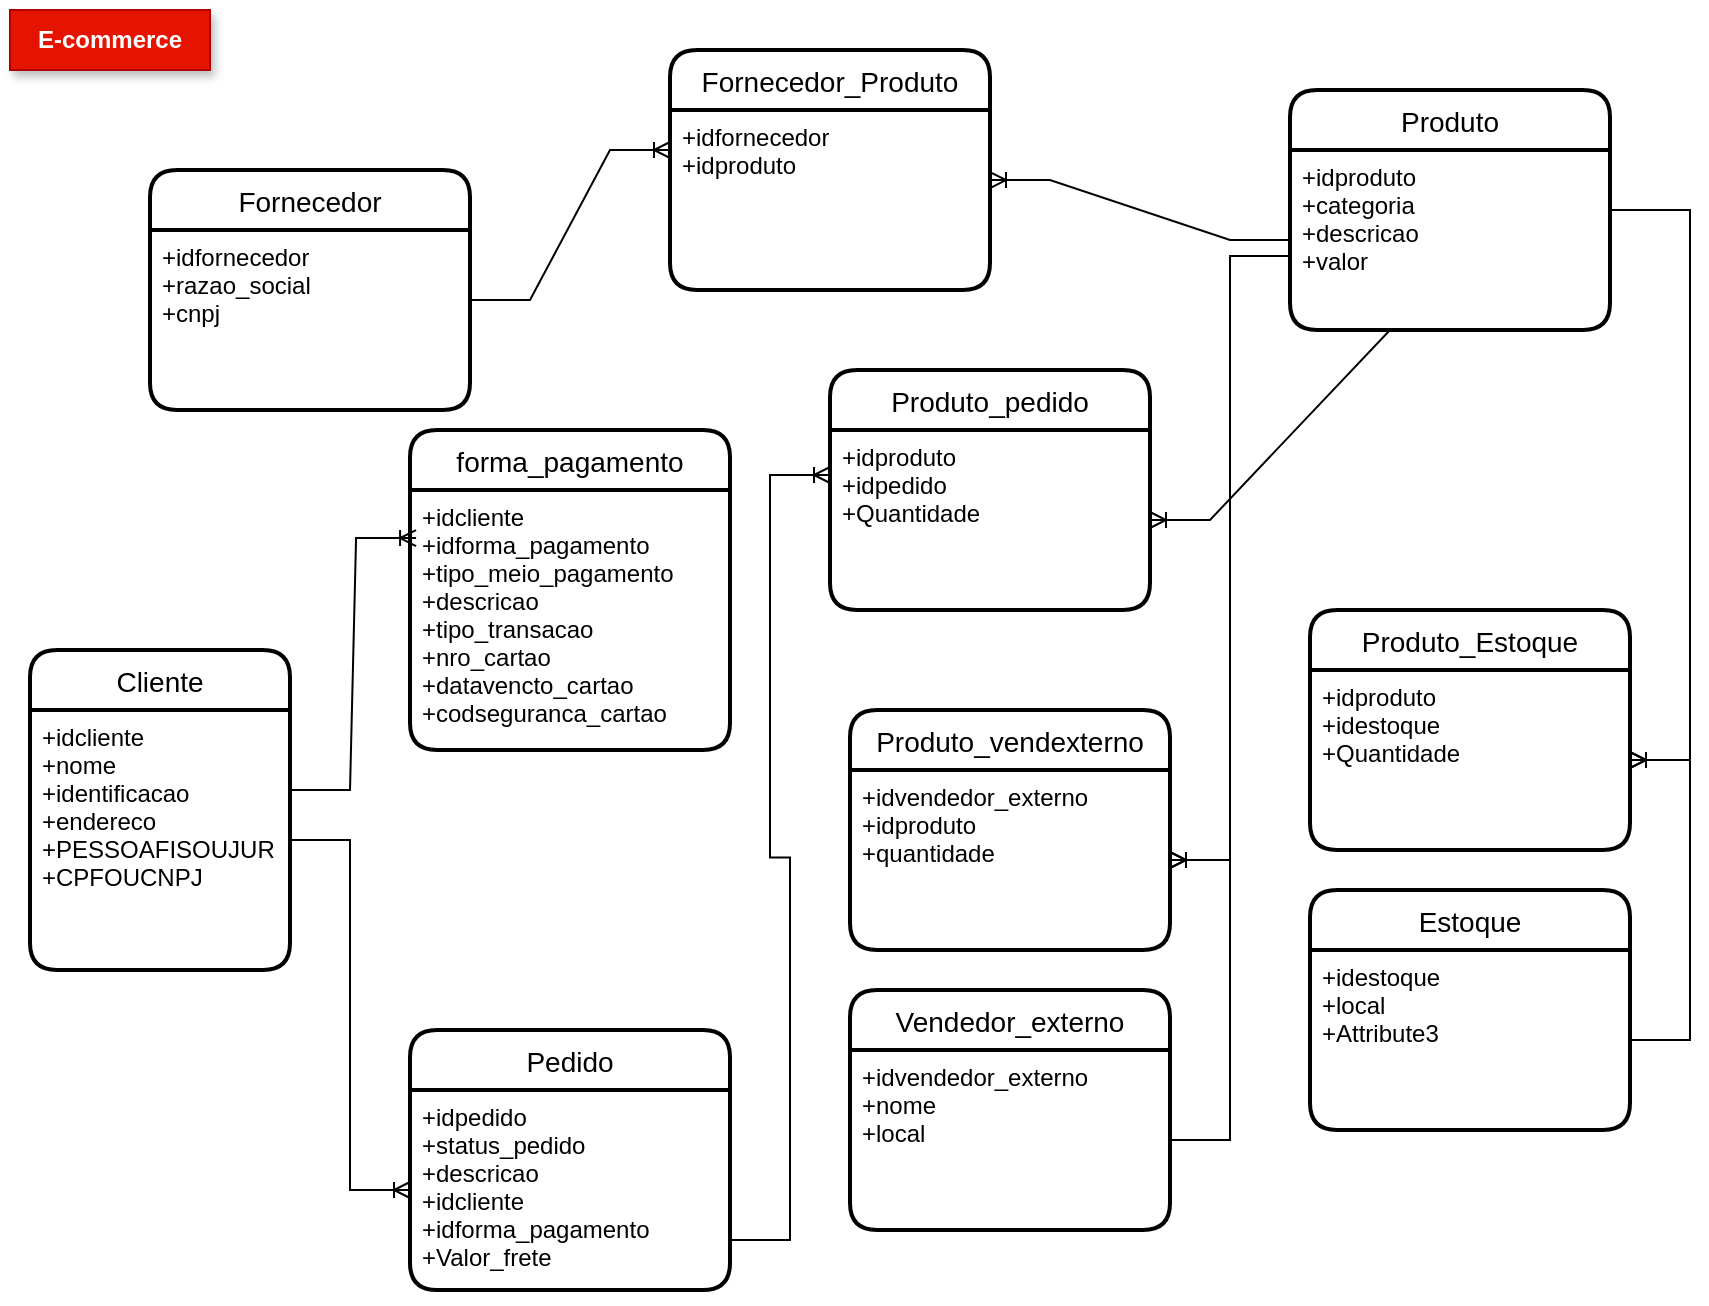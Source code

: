 <mxfile version="20.2.7" type="github">
  <diagram id="hjQEk2aGXQuzPXKw7d9e" name="Page-1">
    <mxGraphModel dx="1422" dy="794" grid="1" gridSize="10" guides="1" tooltips="1" connect="1" arrows="1" fold="1" page="1" pageScale="1" pageWidth="850" pageHeight="1100" math="0" shadow="0">
      <root>
        <mxCell id="0" />
        <mxCell id="1" parent="0" />
        <mxCell id="rAXpbDuw74adzzuLmVcN-1" value="E-commerce" style="text;html=1;strokeColor=#B20000;fillColor=#e51400;align=center;verticalAlign=middle;whiteSpace=wrap;rounded=0;glass=0;shadow=1;sketch=0;fontStyle=1;labelBackgroundColor=none;labelBorderColor=none;fontColor=#ffffff;" vertex="1" parent="1">
          <mxGeometry width="100" height="30" as="geometry" />
        </mxCell>
        <mxCell id="rAXpbDuw74adzzuLmVcN-17" value="Cliente" style="swimlane;childLayout=stackLayout;horizontal=1;startSize=30;horizontalStack=0;rounded=1;fontSize=14;fontStyle=0;strokeWidth=2;resizeParent=0;resizeLast=1;shadow=0;dashed=0;align=center;glass=0;labelBackgroundColor=none;labelBorderColor=none;sketch=0;fillStyle=auto;fontColor=#000000;fillColor=#FFFFFF;gradientColor=none;" vertex="1" parent="1">
          <mxGeometry x="10" y="320" width="130" height="160" as="geometry" />
        </mxCell>
        <mxCell id="rAXpbDuw74adzzuLmVcN-18" value="+idcliente&#xa;+nome&#xa;+identificacao&#xa;+endereco&#xa;+PESSOAFISOUJUR&#xa;+CPFOUCNPJ" style="align=left;strokeColor=none;fillColor=none;spacingLeft=4;fontSize=12;verticalAlign=top;resizable=0;rotatable=0;part=1;rounded=0;shadow=1;glass=0;labelBackgroundColor=none;labelBorderColor=none;sketch=0;fillStyle=auto;fontColor=#000000;" vertex="1" parent="rAXpbDuw74adzzuLmVcN-17">
          <mxGeometry y="30" width="130" height="130" as="geometry" />
        </mxCell>
        <mxCell id="rAXpbDuw74adzzuLmVcN-19" value="Produto" style="swimlane;childLayout=stackLayout;horizontal=1;startSize=30;horizontalStack=0;rounded=1;fontSize=14;fontStyle=0;strokeWidth=2;resizeParent=0;resizeLast=1;shadow=0;dashed=0;align=center;glass=0;labelBackgroundColor=none;labelBorderColor=none;sketch=0;fillStyle=auto;fontColor=#000000;fillColor=#FFFFFF;gradientColor=none;" vertex="1" parent="1">
          <mxGeometry x="640" y="40" width="160" height="120" as="geometry" />
        </mxCell>
        <mxCell id="rAXpbDuw74adzzuLmVcN-20" value="+idproduto&#xa;+categoria&#xa;+descricao&#xa;+valor" style="align=left;strokeColor=none;fillColor=none;spacingLeft=4;fontSize=12;verticalAlign=top;resizable=0;rotatable=0;part=1;rounded=0;shadow=1;glass=0;labelBackgroundColor=none;labelBorderColor=none;sketch=0;fillStyle=auto;fontColor=#000000;" vertex="1" parent="rAXpbDuw74adzzuLmVcN-19">
          <mxGeometry y="30" width="160" height="90" as="geometry" />
        </mxCell>
        <mxCell id="rAXpbDuw74adzzuLmVcN-22" value="Fornecedor" style="swimlane;childLayout=stackLayout;horizontal=1;startSize=30;horizontalStack=0;rounded=1;fontSize=14;fontStyle=0;strokeWidth=2;resizeParent=0;resizeLast=1;shadow=0;dashed=0;align=center;glass=0;labelBackgroundColor=none;labelBorderColor=none;sketch=0;fillStyle=auto;fontColor=#000000;fillColor=#FFFFFF;gradientColor=none;" vertex="1" parent="1">
          <mxGeometry x="70" y="80" width="160" height="120" as="geometry">
            <mxRectangle x="240" y="440" width="80" height="30" as="alternateBounds" />
          </mxGeometry>
        </mxCell>
        <mxCell id="rAXpbDuw74adzzuLmVcN-23" value="+idfornecedor&#xa;+razao_social&#xa;+cnpj" style="align=left;strokeColor=none;fillColor=none;spacingLeft=4;fontSize=12;verticalAlign=top;resizable=0;rotatable=0;part=1;rounded=0;shadow=1;glass=0;labelBackgroundColor=none;labelBorderColor=none;sketch=0;fillStyle=auto;fontColor=#000000;" vertex="1" parent="rAXpbDuw74adzzuLmVcN-22">
          <mxGeometry y="30" width="160" height="90" as="geometry" />
        </mxCell>
        <mxCell id="rAXpbDuw74adzzuLmVcN-24" value="Pedido" style="swimlane;childLayout=stackLayout;horizontal=1;startSize=30;horizontalStack=0;rounded=1;fontSize=14;fontStyle=0;strokeWidth=2;resizeParent=0;resizeLast=1;shadow=0;dashed=0;align=center;glass=0;labelBackgroundColor=none;labelBorderColor=none;sketch=0;fillStyle=auto;fontColor=#000000;fillColor=#FFFFFF;gradientColor=none;" vertex="1" parent="1">
          <mxGeometry x="200" y="510" width="160" height="130" as="geometry" />
        </mxCell>
        <mxCell id="rAXpbDuw74adzzuLmVcN-25" value="+idpedido&#xa;+status_pedido&#xa;+descricao&#xa;+idcliente&#xa;+idforma_pagamento&#xa;+Valor_frete" style="align=left;strokeColor=none;fillColor=none;spacingLeft=4;fontSize=12;verticalAlign=top;resizable=0;rotatable=0;part=1;rounded=0;shadow=1;glass=0;labelBackgroundColor=none;labelBorderColor=none;sketch=0;fillStyle=auto;fontColor=#000000;" vertex="1" parent="rAXpbDuw74adzzuLmVcN-24">
          <mxGeometry y="30" width="160" height="100" as="geometry" />
        </mxCell>
        <mxCell id="rAXpbDuw74adzzuLmVcN-26" value="Estoque" style="swimlane;childLayout=stackLayout;horizontal=1;startSize=30;horizontalStack=0;rounded=1;fontSize=14;fontStyle=0;strokeWidth=2;resizeParent=0;resizeLast=1;shadow=0;dashed=0;align=center;glass=0;labelBackgroundColor=none;labelBorderColor=none;sketch=0;fillStyle=auto;fontColor=#000000;fillColor=#FFFFFF;gradientColor=none;" vertex="1" parent="1">
          <mxGeometry x="650" y="440" width="160" height="120" as="geometry" />
        </mxCell>
        <mxCell id="rAXpbDuw74adzzuLmVcN-27" value="+idestoque&#xa;+local&#xa;+Attribute3" style="align=left;strokeColor=none;fillColor=none;spacingLeft=4;fontSize=12;verticalAlign=top;resizable=0;rotatable=0;part=1;rounded=0;shadow=1;glass=0;labelBackgroundColor=none;labelBorderColor=none;sketch=0;fillStyle=auto;fontColor=#000000;" vertex="1" parent="rAXpbDuw74adzzuLmVcN-26">
          <mxGeometry y="30" width="160" height="90" as="geometry" />
        </mxCell>
        <mxCell id="rAXpbDuw74adzzuLmVcN-28" value="Produto_Estoque" style="swimlane;childLayout=stackLayout;horizontal=1;startSize=30;horizontalStack=0;rounded=1;fontSize=14;fontStyle=0;strokeWidth=2;resizeParent=0;resizeLast=1;shadow=0;dashed=0;align=center;glass=0;labelBackgroundColor=none;labelBorderColor=none;sketch=0;fillStyle=auto;fontColor=#000000;fillColor=#FFFFFF;gradientColor=none;" vertex="1" parent="1">
          <mxGeometry x="650" y="300" width="160" height="120" as="geometry" />
        </mxCell>
        <mxCell id="rAXpbDuw74adzzuLmVcN-29" value="+idproduto&#xa;+idestoque&#xa;+Quantidade" style="align=left;strokeColor=none;fillColor=none;spacingLeft=4;fontSize=12;verticalAlign=top;resizable=0;rotatable=0;part=1;rounded=0;shadow=1;glass=0;labelBackgroundColor=none;labelBorderColor=none;sketch=0;fillStyle=auto;fontColor=#000000;" vertex="1" parent="rAXpbDuw74adzzuLmVcN-28">
          <mxGeometry y="30" width="160" height="90" as="geometry" />
        </mxCell>
        <mxCell id="rAXpbDuw74adzzuLmVcN-30" value="Fornecedor_Produto" style="swimlane;childLayout=stackLayout;horizontal=1;startSize=30;horizontalStack=0;rounded=1;fontSize=14;fontStyle=0;strokeWidth=2;resizeParent=0;resizeLast=1;shadow=0;dashed=0;align=center;glass=0;labelBackgroundColor=none;labelBorderColor=none;sketch=0;fillStyle=auto;fontColor=#000000;fillColor=#FFFFFF;gradientColor=none;" vertex="1" parent="1">
          <mxGeometry x="330" y="20" width="160" height="120" as="geometry" />
        </mxCell>
        <mxCell id="rAXpbDuw74adzzuLmVcN-31" value="+idfornecedor&#xa;+idproduto" style="align=left;strokeColor=none;fillColor=none;spacingLeft=4;fontSize=12;verticalAlign=top;resizable=0;rotatable=0;part=1;rounded=0;shadow=1;glass=0;labelBackgroundColor=none;labelBorderColor=none;sketch=0;fillStyle=auto;fontColor=#000000;" vertex="1" parent="rAXpbDuw74adzzuLmVcN-30">
          <mxGeometry y="30" width="160" height="90" as="geometry" />
        </mxCell>
        <mxCell id="rAXpbDuw74adzzuLmVcN-36" value="" style="edgeStyle=entityRelationEdgeStyle;fontSize=12;html=1;endArrow=ERoneToMany;rounded=0;fontColor=#000000;" edge="1" parent="1" source="rAXpbDuw74adzzuLmVcN-18" target="rAXpbDuw74adzzuLmVcN-25">
          <mxGeometry width="100" height="100" relative="1" as="geometry">
            <mxPoint x="370" y="350" as="sourcePoint" />
            <mxPoint x="470" y="250" as="targetPoint" />
          </mxGeometry>
        </mxCell>
        <mxCell id="rAXpbDuw74adzzuLmVcN-37" value="" style="edgeStyle=entityRelationEdgeStyle;fontSize=12;html=1;endArrow=ERoneToMany;rounded=0;fontColor=#000000;exitX=1;exitY=0.389;exitDx=0;exitDy=0;exitPerimeter=0;" edge="1" parent="1" source="rAXpbDuw74adzzuLmVcN-23">
          <mxGeometry width="100" height="100" relative="1" as="geometry">
            <mxPoint x="230" y="170" as="sourcePoint" />
            <mxPoint x="330" y="70" as="targetPoint" />
          </mxGeometry>
        </mxCell>
        <mxCell id="rAXpbDuw74adzzuLmVcN-38" value="" style="edgeStyle=entityRelationEdgeStyle;fontSize=12;html=1;endArrow=ERoneToMany;rounded=0;fontColor=#000000;entryX=1;entryY=0.389;entryDx=0;entryDy=0;entryPerimeter=0;" edge="1" parent="1" source="rAXpbDuw74adzzuLmVcN-20" target="rAXpbDuw74adzzuLmVcN-31">
          <mxGeometry width="100" height="100" relative="1" as="geometry">
            <mxPoint x="440" y="260" as="sourcePoint" />
            <mxPoint x="540" y="160" as="targetPoint" />
          </mxGeometry>
        </mxCell>
        <mxCell id="rAXpbDuw74adzzuLmVcN-40" value="" style="edgeStyle=entityRelationEdgeStyle;fontSize=12;html=1;endArrow=ERoneToMany;rounded=0;fontColor=#000000;entryX=1;entryY=0.5;entryDx=0;entryDy=0;" edge="1" parent="1" source="rAXpbDuw74adzzuLmVcN-27" target="rAXpbDuw74adzzuLmVcN-29">
          <mxGeometry width="100" height="100" relative="1" as="geometry">
            <mxPoint x="590" y="510" as="sourcePoint" />
            <mxPoint x="690" y="410" as="targetPoint" />
          </mxGeometry>
        </mxCell>
        <mxCell id="rAXpbDuw74adzzuLmVcN-42" value="" style="edgeStyle=entityRelationEdgeStyle;fontSize=12;html=1;endArrow=ERoneToMany;rounded=0;fontColor=#000000;entryX=0;entryY=0.25;entryDx=0;entryDy=0;exitX=1;exitY=0.75;exitDx=0;exitDy=0;" edge="1" parent="1" source="rAXpbDuw74adzzuLmVcN-25" target="rAXpbDuw74adzzuLmVcN-45">
          <mxGeometry width="100" height="100" relative="1" as="geometry">
            <mxPoint x="200" y="610" as="sourcePoint" />
            <mxPoint x="300" y="510" as="targetPoint" />
          </mxGeometry>
        </mxCell>
        <mxCell id="rAXpbDuw74adzzuLmVcN-43" value="" style="edgeStyle=entityRelationEdgeStyle;fontSize=12;html=1;endArrow=ERoneToMany;rounded=0;fontColor=#000000;" edge="1" parent="1" target="rAXpbDuw74adzzuLmVcN-29">
          <mxGeometry width="100" height="100" relative="1" as="geometry">
            <mxPoint x="800" y="100" as="sourcePoint" />
            <mxPoint x="660" y="330" as="targetPoint" />
          </mxGeometry>
        </mxCell>
        <mxCell id="rAXpbDuw74adzzuLmVcN-44" value="Produto_pedido" style="swimlane;childLayout=stackLayout;horizontal=1;startSize=30;horizontalStack=0;rounded=1;fontSize=14;fontStyle=0;strokeWidth=2;resizeParent=0;resizeLast=1;shadow=0;dashed=0;align=center;glass=0;labelBackgroundColor=none;labelBorderColor=none;sketch=0;fillStyle=auto;fontColor=#000000;fillColor=#FFFFFF;gradientColor=none;" vertex="1" parent="1">
          <mxGeometry x="410" y="180" width="160" height="120" as="geometry" />
        </mxCell>
        <mxCell id="rAXpbDuw74adzzuLmVcN-45" value="+idproduto&#xa;+idpedido&#xa;+Quantidade" style="align=left;strokeColor=none;fillColor=none;spacingLeft=4;fontSize=12;verticalAlign=top;resizable=0;rotatable=0;part=1;rounded=0;shadow=1;glass=0;labelBackgroundColor=none;labelBorderColor=none;sketch=0;fillStyle=auto;fontColor=#000000;" vertex="1" parent="rAXpbDuw74adzzuLmVcN-44">
          <mxGeometry y="30" width="160" height="90" as="geometry" />
        </mxCell>
        <mxCell id="rAXpbDuw74adzzuLmVcN-46" value="" style="edgeStyle=entityRelationEdgeStyle;fontSize=12;html=1;endArrow=ERoneToMany;rounded=0;fontColor=#000000;entryX=1;entryY=0.5;entryDx=0;entryDy=0;exitX=0.5;exitY=1;exitDx=0;exitDy=0;" edge="1" parent="1" source="rAXpbDuw74adzzuLmVcN-20" target="rAXpbDuw74adzzuLmVcN-45">
          <mxGeometry width="100" height="100" relative="1" as="geometry">
            <mxPoint x="530" y="260" as="sourcePoint" />
            <mxPoint x="630" y="160" as="targetPoint" />
          </mxGeometry>
        </mxCell>
        <mxCell id="rAXpbDuw74adzzuLmVcN-47" value="Vendedor_externo" style="swimlane;childLayout=stackLayout;horizontal=1;startSize=30;horizontalStack=0;rounded=1;fontSize=14;fontStyle=0;strokeWidth=2;resizeParent=0;resizeLast=1;shadow=0;dashed=0;align=center;glass=0;labelBackgroundColor=none;labelBorderColor=none;sketch=0;fillStyle=auto;fontColor=#000000;fillColor=#FFFFFF;gradientColor=none;" vertex="1" parent="1">
          <mxGeometry x="420" y="490" width="160" height="120" as="geometry" />
        </mxCell>
        <mxCell id="rAXpbDuw74adzzuLmVcN-48" value="+idvendedor_externo&#xa;+nome&#xa;+local" style="align=left;strokeColor=none;fillColor=none;spacingLeft=4;fontSize=12;verticalAlign=top;resizable=0;rotatable=0;part=1;rounded=0;shadow=1;glass=0;labelBackgroundColor=none;labelBorderColor=none;sketch=0;fillStyle=auto;fontColor=#000000;" vertex="1" parent="rAXpbDuw74adzzuLmVcN-47">
          <mxGeometry y="30" width="160" height="90" as="geometry" />
        </mxCell>
        <mxCell id="rAXpbDuw74adzzuLmVcN-49" value="Produto_vendexterno" style="swimlane;childLayout=stackLayout;horizontal=1;startSize=30;horizontalStack=0;rounded=1;fontSize=14;fontStyle=0;strokeWidth=2;resizeParent=0;resizeLast=1;shadow=0;dashed=0;align=center;glass=0;labelBackgroundColor=none;labelBorderColor=none;sketch=0;fillStyle=auto;fontColor=#000000;fillColor=#FFFFFF;gradientColor=none;" vertex="1" parent="1">
          <mxGeometry x="420" y="350" width="160" height="120" as="geometry" />
        </mxCell>
        <mxCell id="rAXpbDuw74adzzuLmVcN-50" value="+idvendedor_externo&#xa;+idproduto&#xa;+quantidade" style="align=left;strokeColor=none;fillColor=none;spacingLeft=4;fontSize=12;verticalAlign=top;resizable=0;rotatable=0;part=1;rounded=0;shadow=1;glass=0;labelBackgroundColor=none;labelBorderColor=none;sketch=0;fillStyle=auto;fontColor=#000000;" vertex="1" parent="rAXpbDuw74adzzuLmVcN-49">
          <mxGeometry y="30" width="160" height="90" as="geometry" />
        </mxCell>
        <mxCell id="rAXpbDuw74adzzuLmVcN-51" value="" style="edgeStyle=entityRelationEdgeStyle;fontSize=12;html=1;endArrow=ERoneToMany;rounded=0;fontColor=#000000;entryX=1;entryY=0.5;entryDx=0;entryDy=0;exitX=0;exitY=0.589;exitDx=0;exitDy=0;exitPerimeter=0;" edge="1" parent="1" source="rAXpbDuw74adzzuLmVcN-20" target="rAXpbDuw74adzzuLmVcN-50">
          <mxGeometry width="100" height="100" relative="1" as="geometry">
            <mxPoint x="500" y="440" as="sourcePoint" />
            <mxPoint x="600" y="340" as="targetPoint" />
          </mxGeometry>
        </mxCell>
        <mxCell id="rAXpbDuw74adzzuLmVcN-52" value="" style="edgeStyle=entityRelationEdgeStyle;fontSize=12;html=1;endArrow=ERoneToMany;rounded=0;fontColor=#000000;" edge="1" parent="1" source="rAXpbDuw74adzzuLmVcN-48" target="rAXpbDuw74adzzuLmVcN-50">
          <mxGeometry width="100" height="100" relative="1" as="geometry">
            <mxPoint x="490" y="580" as="sourcePoint" />
            <mxPoint x="590" y="480" as="targetPoint" />
          </mxGeometry>
        </mxCell>
        <mxCell id="rAXpbDuw74adzzuLmVcN-53" value="forma_pagamento" style="swimlane;childLayout=stackLayout;horizontal=1;startSize=30;horizontalStack=0;rounded=1;fontSize=14;fontStyle=0;strokeWidth=2;resizeParent=0;resizeLast=1;shadow=0;dashed=0;align=center;glass=0;labelBackgroundColor=none;labelBorderColor=none;sketch=0;fillStyle=auto;fontColor=#000000;fillColor=#FFFFFF;gradientColor=none;" vertex="1" parent="1">
          <mxGeometry x="200" y="210" width="160" height="160" as="geometry" />
        </mxCell>
        <mxCell id="rAXpbDuw74adzzuLmVcN-54" value="+idcliente&#xa;+idforma_pagamento&#xa;+tipo_meio_pagamento&#xa;+descricao&#xa;+tipo_transacao&#xa;+nro_cartao&#xa;+datavencto_cartao&#xa;+codseguranca_cartao" style="align=left;strokeColor=none;fillColor=none;spacingLeft=4;fontSize=12;verticalAlign=top;resizable=0;rotatable=0;part=1;rounded=0;shadow=1;glass=0;labelBackgroundColor=none;labelBorderColor=none;sketch=0;fillStyle=auto;fontColor=#000000;" vertex="1" parent="rAXpbDuw74adzzuLmVcN-53">
          <mxGeometry y="30" width="160" height="130" as="geometry" />
        </mxCell>
        <mxCell id="rAXpbDuw74adzzuLmVcN-60" value="" style="edgeStyle=entityRelationEdgeStyle;fontSize=12;html=1;endArrow=ERoneToMany;rounded=0;fontColor=#000000;entryX=0.019;entryY=0.185;entryDx=0;entryDy=0;entryPerimeter=0;" edge="1" parent="1" target="rAXpbDuw74adzzuLmVcN-54">
          <mxGeometry width="100" height="100" relative="1" as="geometry">
            <mxPoint x="140" y="390" as="sourcePoint" />
            <mxPoint x="270" y="310" as="targetPoint" />
          </mxGeometry>
        </mxCell>
      </root>
    </mxGraphModel>
  </diagram>
</mxfile>

